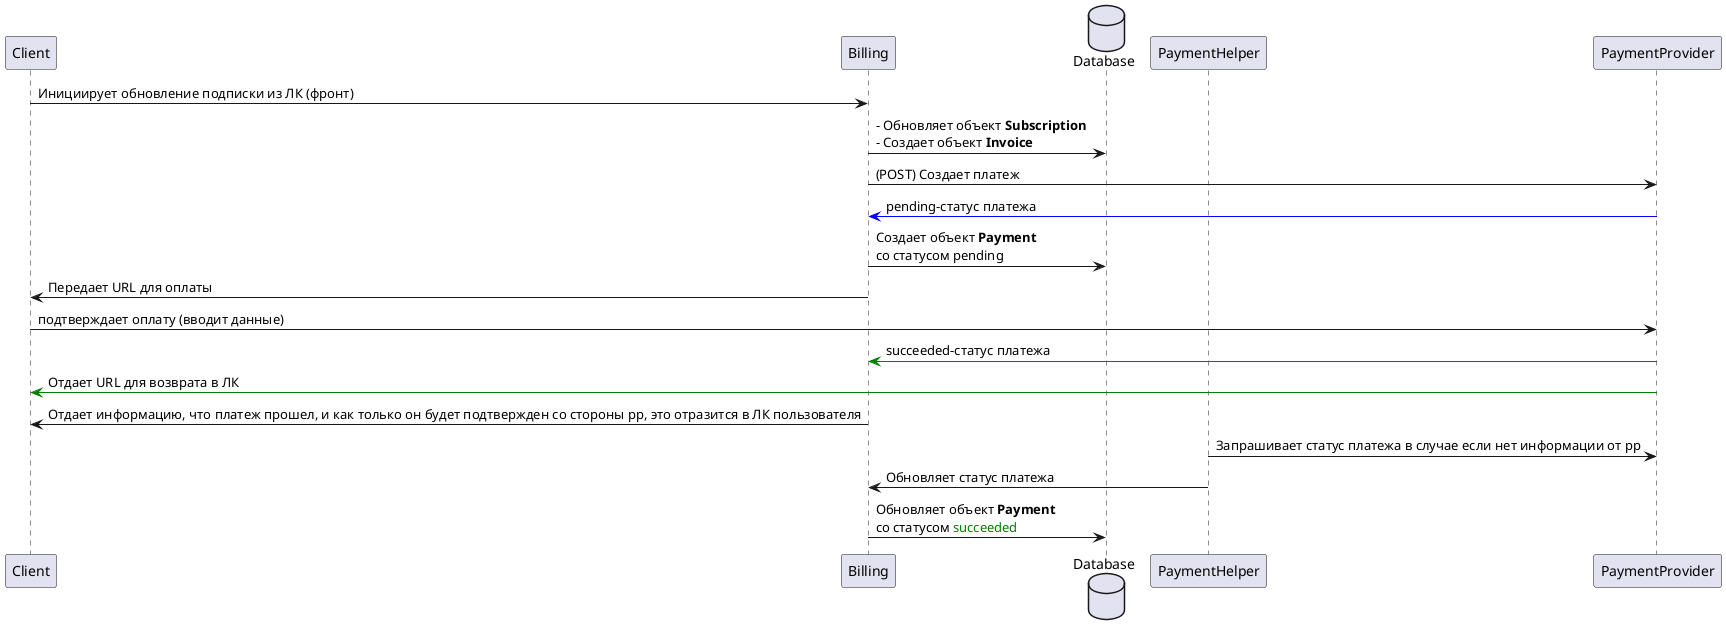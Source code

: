 @startuml
participant Client          as user
participant Billing         as service
database    Database        as db 
participant PaymentHelper   as worker
participant PaymentProvider as pp


user -> service: Инициирует обновление подписки из ЛК (фронт)
service -> db: - Обновляет объект **Subscription** \n- Создает объект **Invoice**
service -> pp: (POST) Создает платеж
pp -[#blue]> service: pending-статус платежа
service -> db: Создает объект **Payment** \nсо статусом pending
service -> user: Передает URL для оплаты
user -> pp: подтверждает оплату (вводит данные)
pp -[#green]> service: succeeded-статус платежа
pp -[#green]> user: Отдает URL для возврата в ЛК
service -> user: Отдает информацию, что платеж прошел, и как только он будет подтвержден со стороны pp, это отразится в ЛК пользователя
worker -> pp: Запрашивает статус платежа в случае если нет информации от pp
worker -> service: Обновляет статус платежа
service -> db: Обновляет объект **Payment** \nсо статусом <font color=green>succeeded</font>
@enduml
